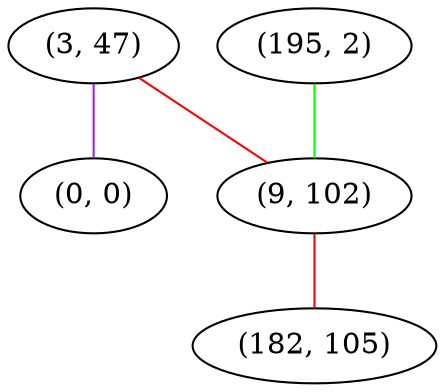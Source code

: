 graph "" {
"(3, 47)";
"(195, 2)";
"(0, 0)";
"(9, 102)";
"(182, 105)";
"(3, 47)" -- "(0, 0)"  [color=purple, key=0, weight=4];
"(3, 47)" -- "(9, 102)"  [color=red, key=0, weight=1];
"(195, 2)" -- "(9, 102)"  [color=green, key=0, weight=2];
"(9, 102)" -- "(182, 105)"  [color=red, key=0, weight=1];
}
